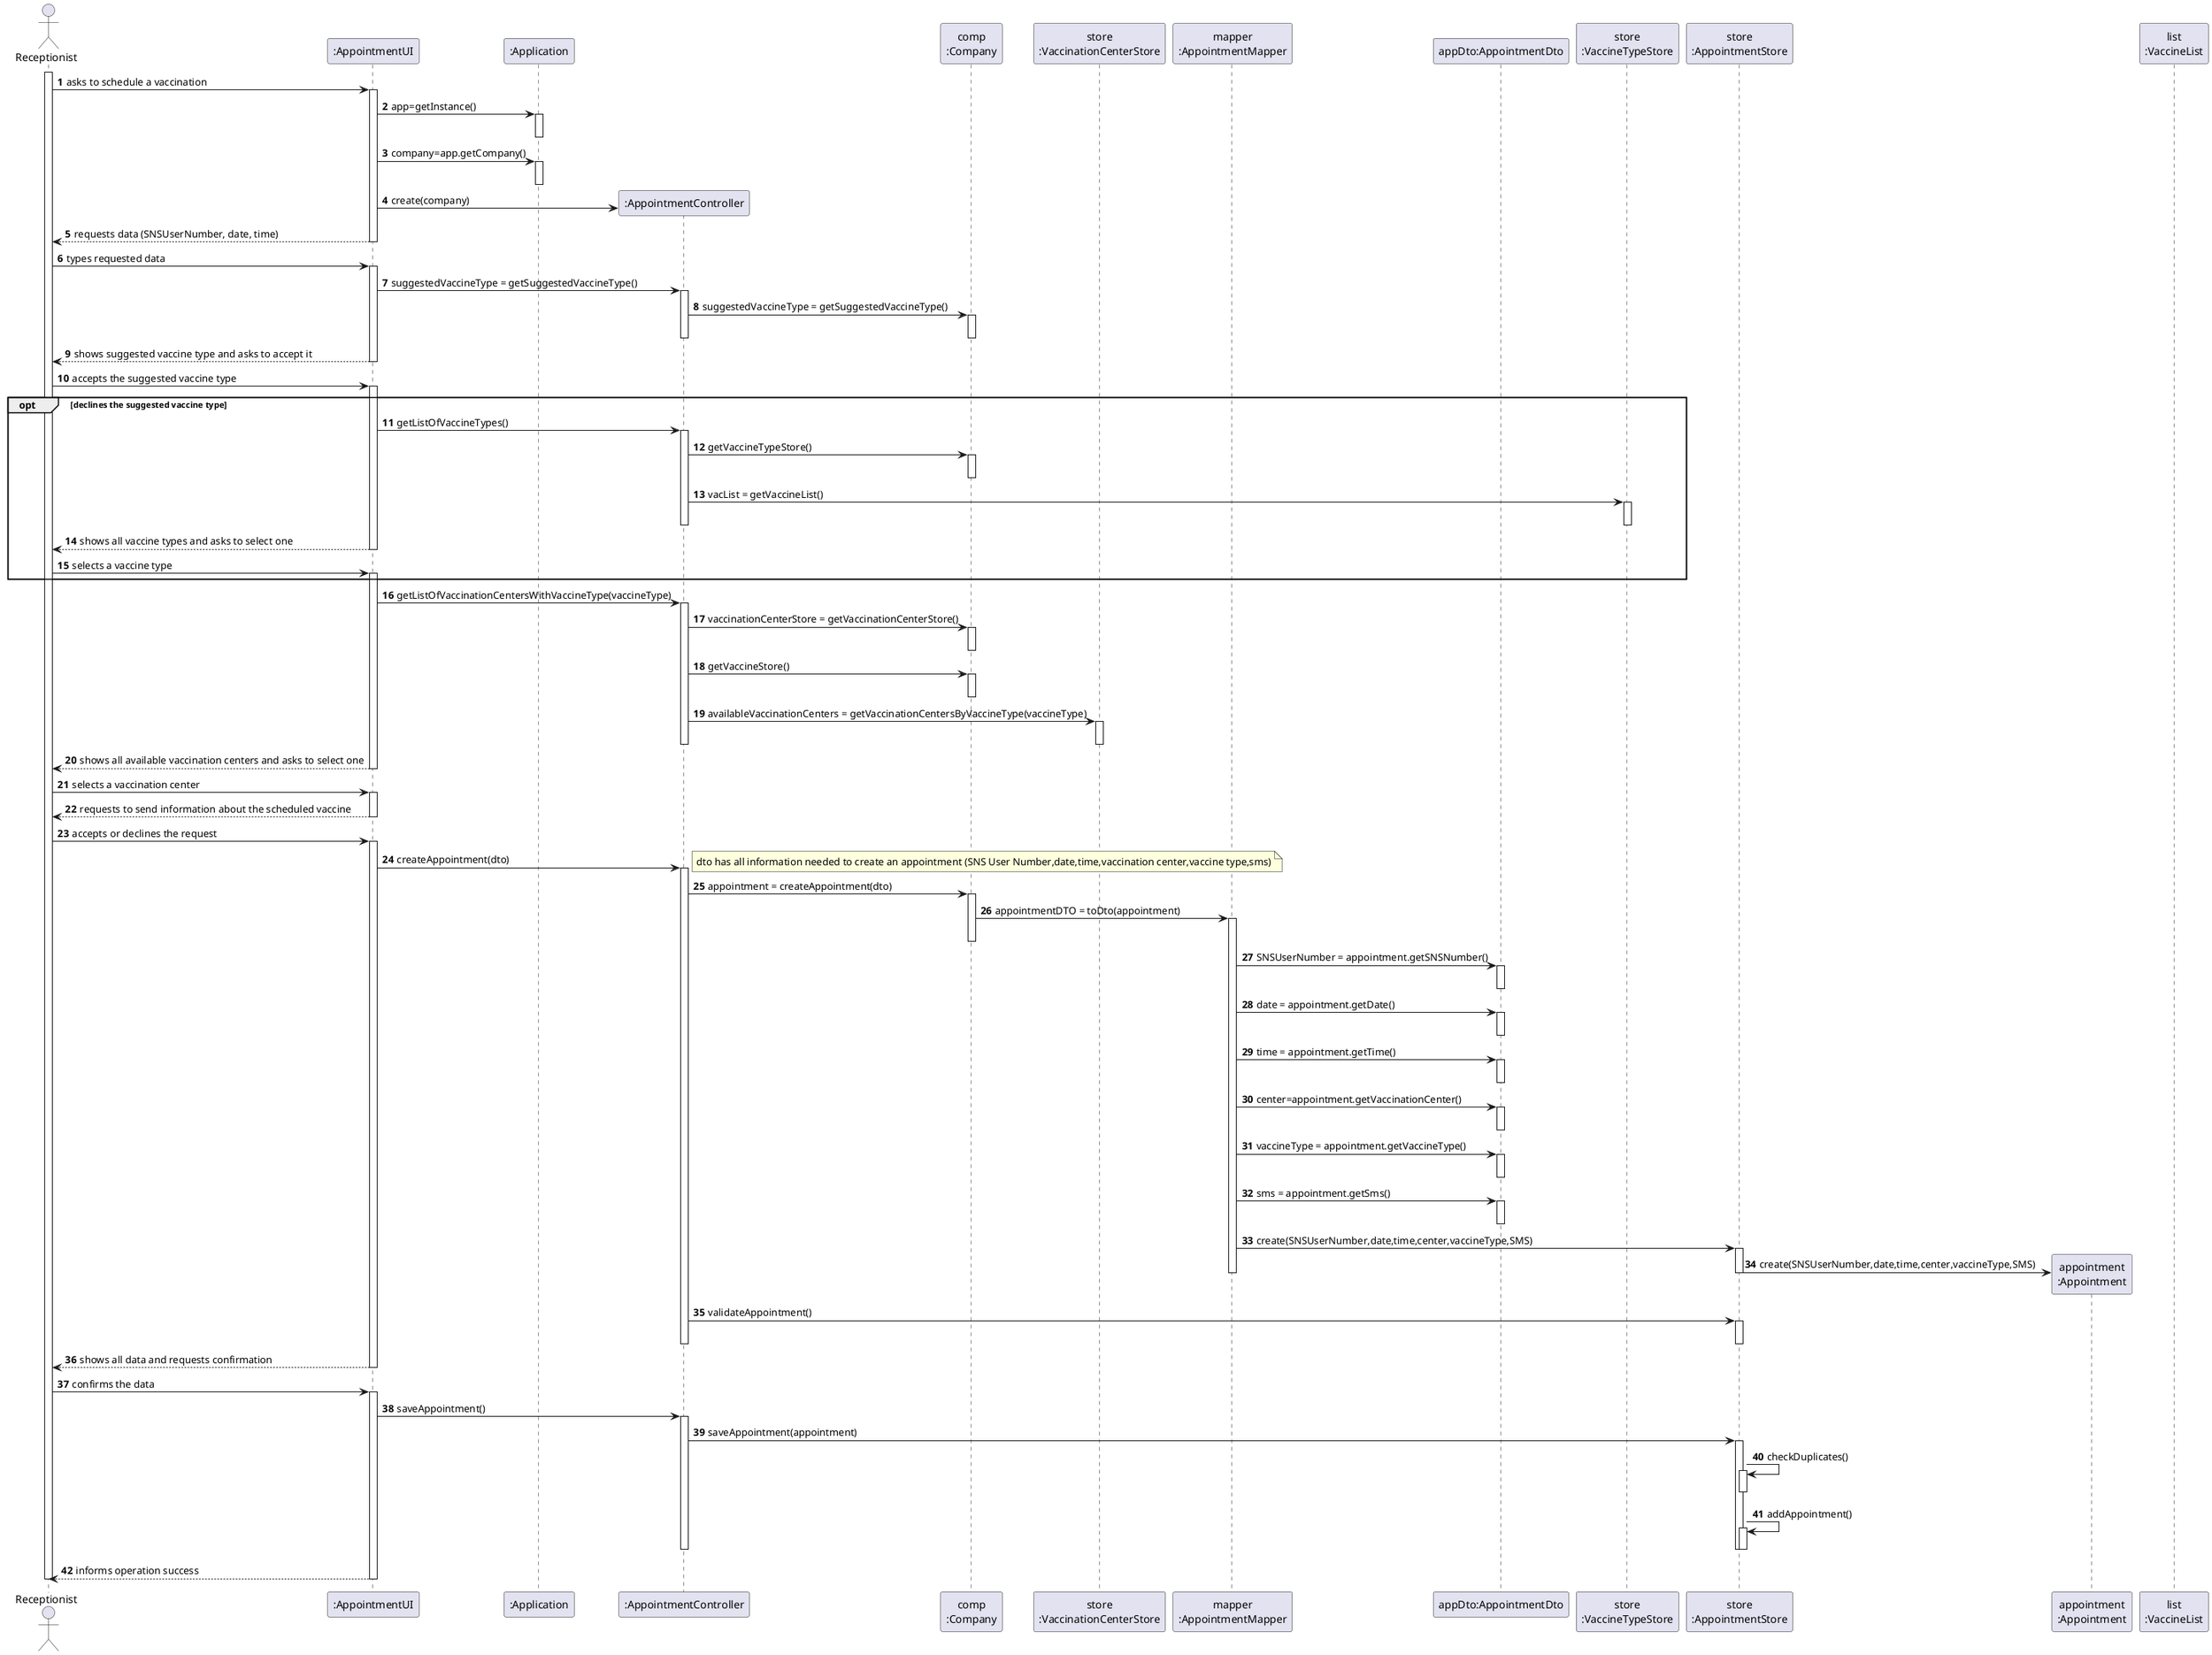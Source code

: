@startuml US02_SD
autonumber
'hide footbox
actor "Receptionist" as RECEPT

participant ":AppointmentUI" as UI
participant ":Application" as APP
participant ":AppointmentController" as CTRL
participant "comp\n:Company" as COMP
participant "store\n:VaccinationCenterStore" as CENTER
participant "mapper\n:AppointmentMapper" as MAPPER
participant "appDto:AppointmentDto" as DTO
participant "store\n:VaccineTypeStore" as VACSTORE
participant "store\n:AppointmentStore" as APPSTORE
participant "appointment\n:Appointment" as APPOINT
participant "list\n:VaccineList"

activate RECEPT
RECEPT -> UI : asks to schedule a vaccination
activate UI

UI -> APP : app=getInstance()
activate APP
deactivate APP

UI -> APP : company=app.getCompany()
activate APP
deactivate APP

UI -> CTRL** : create(company)

UI --> RECEPT : requests data (SNSUserNumber, date, time)
deactivate UI

RECEPT -> UI : types requested data
activate UI

UI -> CTRL : suggestedVaccineType = getSuggestedVaccineType()
activate CTRL

CTRL -> COMP : suggestedVaccineType = getSuggestedVaccineType()
activate COMP
deactivate CTRL
deactivate COMP

UI --> RECEPT : shows suggested vaccine type and asks to accept it
deactivate UI

RECEPT -> UI : accepts the suggested vaccine type
activate UI

opt declines the suggested vaccine type
UI -> CTRL : getListOfVaccineTypes()
activate CTRL

CTRL -> COMP : getVaccineTypeStore()
activate COMP
deactivate COMP

CTRL -> VACSTORE : vacList = getVaccineList()
activate VACSTORE
deactivate VACSTORE
deactivate CTRL

UI --> RECEPT : shows all vaccine types and asks to select one
deactivate UI

RECEPT -> UI : selects a vaccine type
activate UI
end

UI -> CTRL : getListOfVaccinationCentersWithVaccineType(vaccineType)
activate CTRL

CTRL -> COMP : vaccinationCenterStore = getVaccinationCenterStore()
activate COMP
deactivate COMP

CTRL -> COMP : getVaccineStore()
activate COMP
deactivate COMP

CTRL -> CENTER : availableVaccinationCenters = getVaccinationCentersByVaccineType(vaccineType)
activate CENTER
deactivate CENTER
deactivate CTRL

UI --> RECEPT : shows all available vaccination centers and asks to select one
deactivate UI

RECEPT -> UI : selects a vaccination center
activate UI

UI --> RECEPT : requests to send information about the scheduled vaccine
deactivate UI
RECEPT -> UI : accepts or declines the request
activate UI

UI -> CTRL : createAppointment(dto)
activate CTRL

note right 
dto has all information needed to create an appointment (SNS User Number,date,time,vaccination center,vaccine type,sms)
end note
CTRL -> COMP : appointment = createAppointment(dto)
activate COMP

COMP -> MAPPER : appointmentDTO = toDto(appointment)
activate MAPPER
deactivate COMP

MAPPER -> DTO : SNSUserNumber = appointment.getSNSNumber()
activate DTO
deactivate DTO

MAPPER -> DTO : date = appointment.getDate()
activate DTO
deactivate DTO

MAPPER -> DTO : time = appointment.getTime()
activate DTO
deactivate DTO

MAPPER -> DTO : center=appointment.getVaccinationCenter()
activate DTO
deactivate DTO

MAPPER -> DTO : vaccineType = appointment.getVaccineType()
activate DTO
deactivate DTO

MAPPER -> DTO : sms = appointment.getSms() 
activate DTO
deactivate DTO


MAPPER -> APPSTORE : create(SNSUserNumber,date,time,center,vaccineType,SMS)
activate APPSTORE

APPSTORE -> APPOINT** : create(SNSUserNumber,date,time,center,vaccineType,SMS)
deactivate MAPPER
deactivate APPSTORE

CTRL -> APPSTORE : validateAppointment()
activate APPSTORE
deactivate CTRL
deactivate APPSTORE


UI --> RECEPT : shows all data and requests confirmation
deactivate UI
RECEPT -> UI : confirms the data
activate UI

UI -> CTRL : saveAppointment()
activate CTRL

CTRL -> APPSTORE : saveAppointment(appointment)
activate APPSTORE

APPSTORE -> APPSTORE : checkDuplicates()
activate APPSTORE
deactivate APPSTORE

APPSTORE -> APPSTORE : addAppointment()
activate APPSTORE
deactivate APPSTORE
deactivate APPSTORE
deactivate CTRL

UI --> RECEPT : informs operation success
deactivate UI

deactivate RECEPT

@enduml